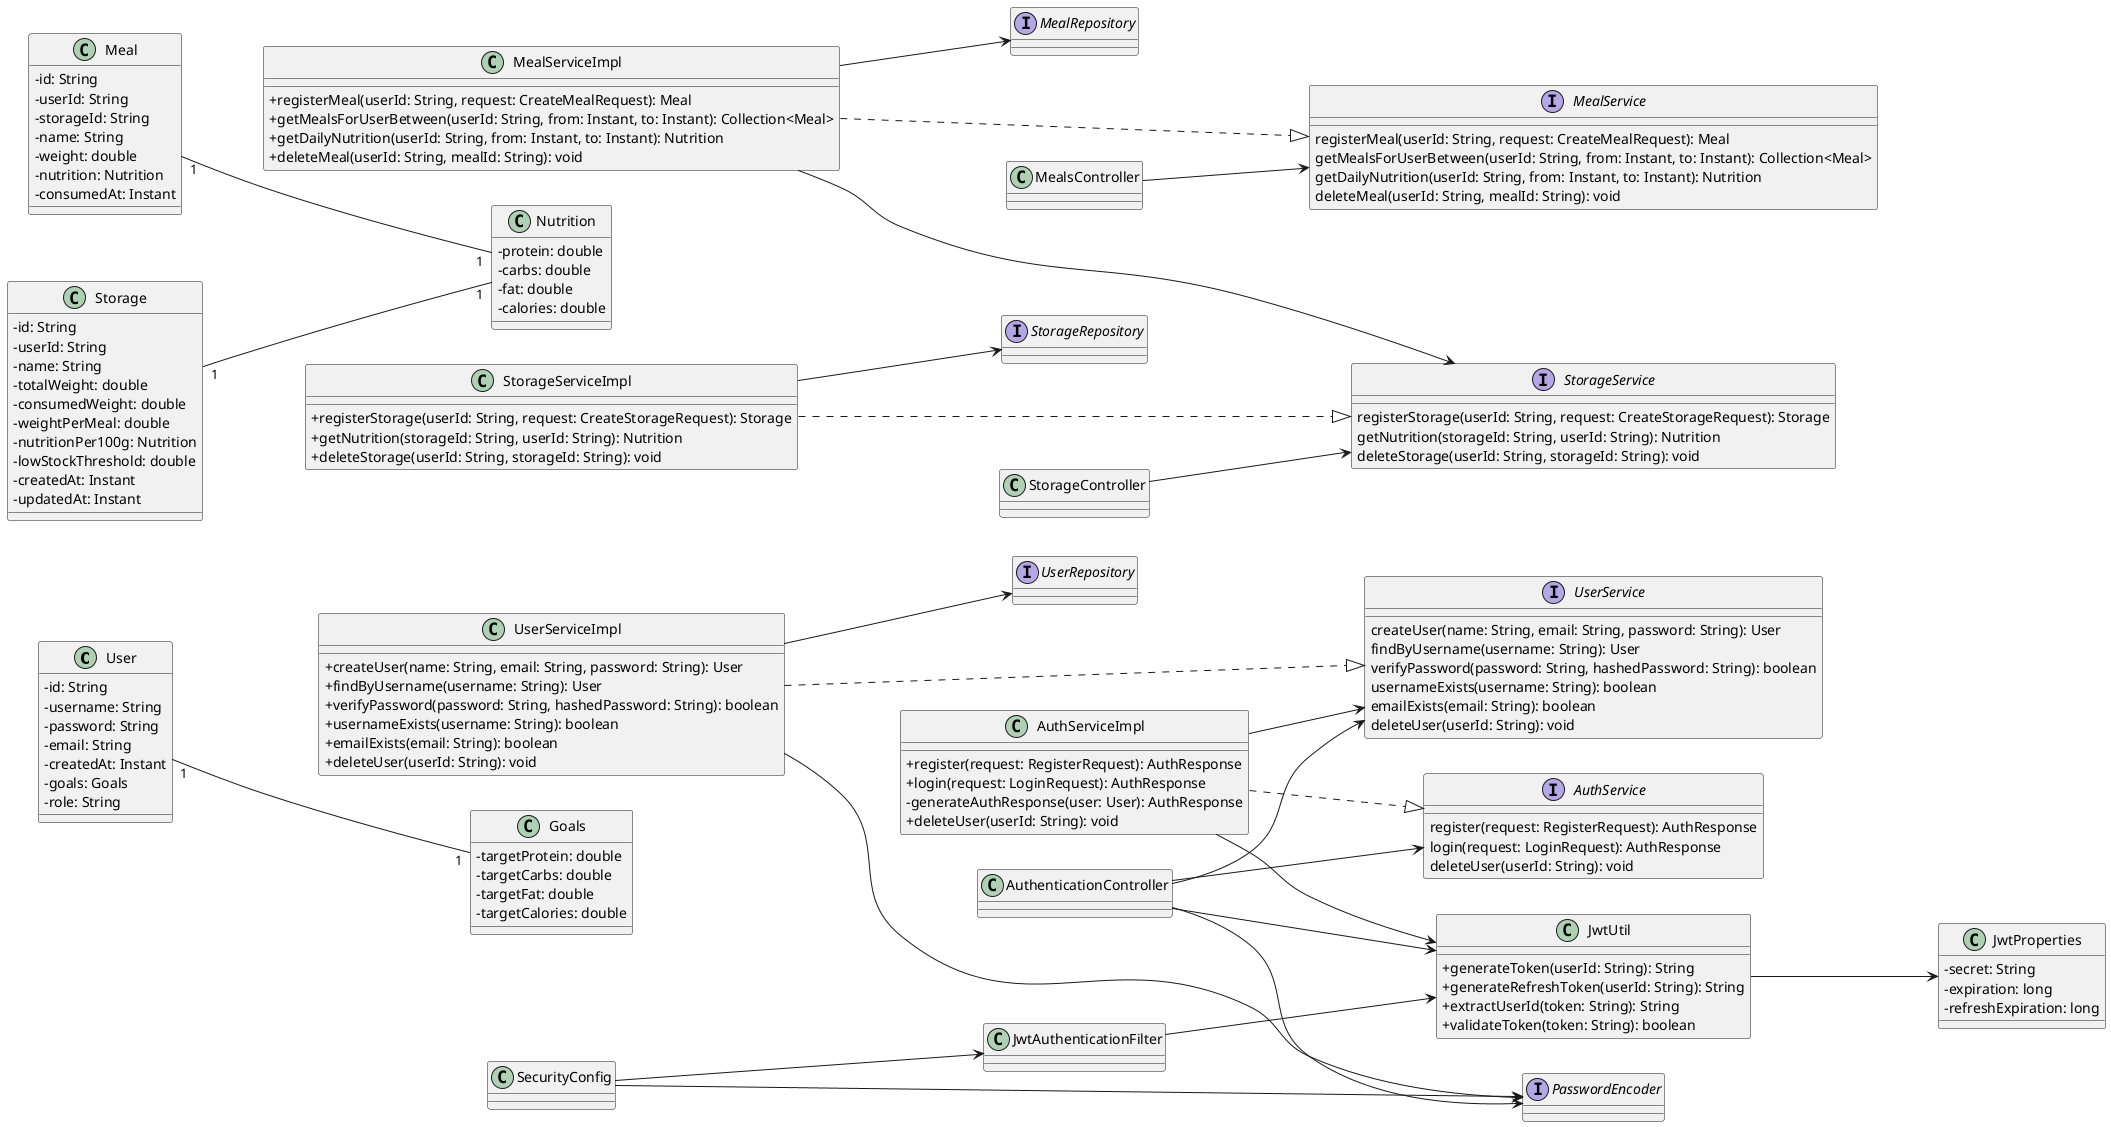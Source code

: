 @startuml
left to right direction
skinparam classAttributeIconSize 0

' Entities
class User {
    -id: String
    -username: String
    -password: String
    -email: String
    -createdAt: Instant
    -goals: Goals
    -role: String
}

class Goals {
    -targetProtein: double
    -targetCarbs: double
    -targetFat: double
    -targetCalories: double
}

class Meal {
    -id: String
    -userId: String
    -storageId: String
    -name: String
    -weight: double
    -nutrition: Nutrition
    -consumedAt: Instant
}

class Nutrition {
    -protein: double
    -carbs: double
    -fat: double
    -calories: double
}

class Storage {
    -id: String
    -userId: String
    -name: String
    -totalWeight: double
    -consumedWeight: double
    -weightPerMeal: double
    -nutritionPer100g: Nutrition
    -lowStockThreshold: double
    -createdAt: Instant
    -updatedAt: Instant
}

' Repositories
interface UserRepository
interface MealRepository
interface StorageRepository

' Services
interface UserService {
    createUser(name: String, email: String, password: String): User
    findByUsername(username: String): User
    verifyPassword(password: String, hashedPassword: String): boolean
    usernameExists(username: String): boolean
    emailExists(email: String): boolean
    deleteUser(userId: String): void
}

class UserServiceImpl {
    +createUser(name: String, email: String, password: String): User
    +findByUsername(username: String): User
    +verifyPassword(password: String, hashedPassword: String): boolean
    +usernameExists(username: String): boolean
    +emailExists(email: String): boolean
    +deleteUser(userId: String): void
}

interface MealService {
    registerMeal(userId: String, request: CreateMealRequest): Meal
    getMealsForUserBetween(userId: String, from: Instant, to: Instant): Collection<Meal>
    getDailyNutrition(userId: String, from: Instant, to: Instant): Nutrition
    deleteMeal(userId: String, mealId: String): void
}

class MealServiceImpl {
    +registerMeal(userId: String, request: CreateMealRequest): Meal
    +getMealsForUserBetween(userId: String, from: Instant, to: Instant): Collection<Meal>
    +getDailyNutrition(userId: String, from: Instant, to: Instant): Nutrition
    +deleteMeal(userId: String, mealId: String): void
}

interface StorageService {
    registerStorage(userId: String, request: CreateStorageRequest): Storage
    getNutrition(storageId: String, userId: String): Nutrition
    deleteStorage(userId: String, storageId: String): void
}

class StorageServiceImpl {
    +registerStorage(userId: String, request: CreateStorageRequest): Storage
    +getNutrition(storageId: String, userId: String): Nutrition
    +deleteStorage(userId: String, storageId: String): void
}

interface AuthService {
    register(request: RegisterRequest): AuthResponse
    login(request: LoginRequest): AuthResponse
    deleteUser(userId: String): void
}

class AuthServiceImpl {
    +register(request: RegisterRequest): AuthResponse
    +login(request: LoginRequest): AuthResponse
    -generateAuthResponse(user: User): AuthResponse
    +deleteUser(userId: String): void
}

' Security & Utilities
class JwtUtil {
    +generateToken(userId: String): String
    +generateRefreshToken(userId: String): String
    +extractUserId(token: String): String
    +validateToken(token: String): boolean
}

class JwtAuthenticationFilter

interface PasswordEncoder

class SecurityConfig

class JwtProperties {
    -secret: String
    -expiration: long
    -refreshExpiration: long
}

' Controllers
class AuthenticationController
class MealsController
class StorageController

' Service Relationships
UserServiceImpl --> UserRepository
UserServiceImpl --> PasswordEncoder
MealServiceImpl --> MealRepository
MealServiceImpl --> StorageService
StorageServiceImpl --> StorageRepository
AuthServiceImpl --> UserService
AuthServiceImpl --> JwtUtil

' Controller Relationships
AuthenticationController --> AuthService
AuthenticationController --> UserService
AuthenticationController --> JwtUtil
AuthenticationController --> PasswordEncoder
MealsController --> MealService
StorageController --> StorageService

' Security Relationships
JwtAuthenticationFilter --> JwtUtil
SecurityConfig --> JwtAuthenticationFilter
SecurityConfig --> PasswordEncoder
JwtUtil --> JwtProperties

' Entity Associations
User "1" -- "1" Goals
Meal "1" -- "1" Nutrition
Storage "1" -- "1" Nutrition

' Implementation
UserServiceImpl ..|> UserService
MealServiceImpl ..|> MealService
StorageServiceImpl ..|> StorageService
AuthServiceImpl ..|> AuthService

' Hidden links to force horizontal layout
User -[hidden]->UserServiceImpl
Meal -[hidden]->MealServiceImpl
Storage -[hidden]->StorageServiceImpl
UserServiceImpl -[hidden]->AuthenticationController
MealServiceImpl -[hidden]->MealsController
StorageServiceImpl -[hidden]->StorageController

@enduml